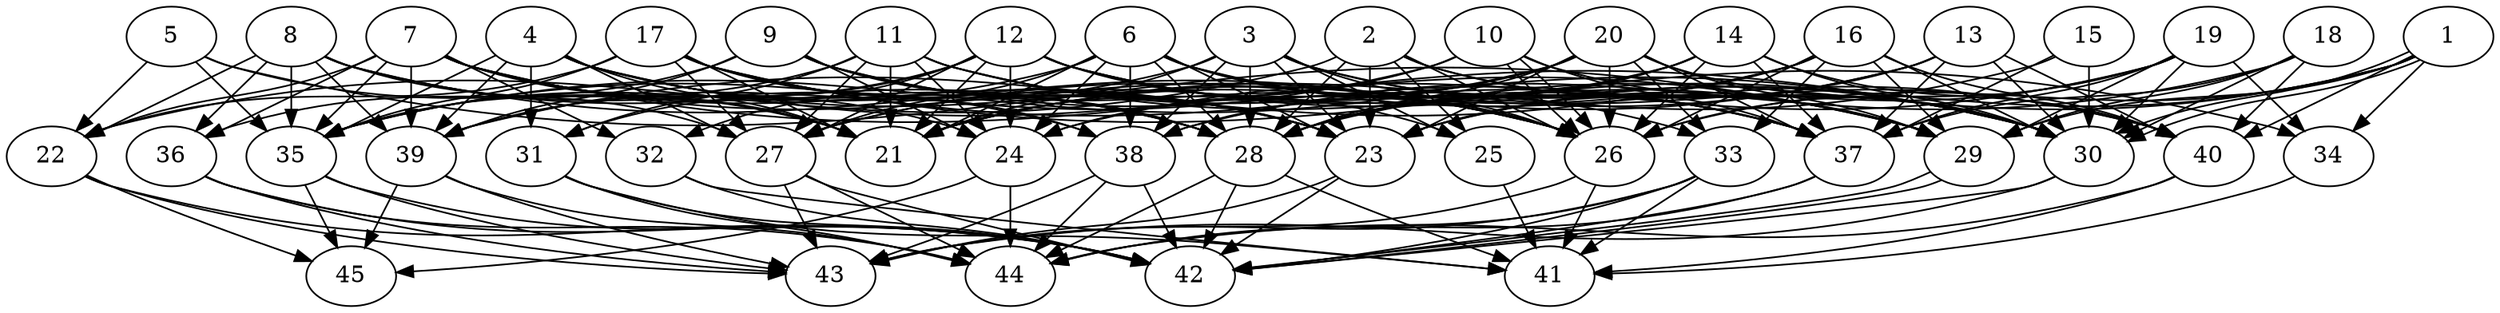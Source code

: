 // DAG automatically generated by daggen at Tue Aug  6 16:31:44 2019
// ./daggen --dot -n 45 --ccr 0.4 --fat 0.7 --regular 0.5 --density 0.8 --mindata 5242880 --maxdata 52428800 
digraph G {
  1 [size="122498560", alpha="0.04", expect_size="48999424"] 
  1 -> 23 [size ="48999424"]
  1 -> 26 [size ="48999424"]
  1 -> 28 [size ="48999424"]
  1 -> 29 [size ="48999424"]
  1 -> 30 [size ="48999424"]
  1 -> 30 [size ="48999424"]
  1 -> 34 [size ="48999424"]
  1 -> 40 [size ="48999424"]
  2 [size="62517760", alpha="0.14", expect_size="25007104"] 
  2 -> 22 [size ="25007104"]
  2 -> 23 [size ="25007104"]
  2 -> 25 [size ="25007104"]
  2 -> 26 [size ="25007104"]
  2 -> 28 [size ="25007104"]
  2 -> 29 [size ="25007104"]
  2 -> 30 [size ="25007104"]
  3 [size="127557120", alpha="0.10", expect_size="51022848"] 
  3 -> 21 [size ="51022848"]
  3 -> 23 [size ="51022848"]
  3 -> 25 [size ="51022848"]
  3 -> 26 [size ="51022848"]
  3 -> 28 [size ="51022848"]
  3 -> 29 [size ="51022848"]
  3 -> 38 [size ="51022848"]
  3 -> 39 [size ="51022848"]
  3 -> 40 [size ="51022848"]
  4 [size="107755520", alpha="0.11", expect_size="43102208"] 
  4 -> 21 [size ="43102208"]
  4 -> 23 [size ="43102208"]
  4 -> 26 [size ="43102208"]
  4 -> 27 [size ="43102208"]
  4 -> 28 [size ="43102208"]
  4 -> 29 [size ="43102208"]
  4 -> 31 [size ="43102208"]
  4 -> 35 [size ="43102208"]
  4 -> 39 [size ="43102208"]
  5 [size="77895680", alpha="0.10", expect_size="31158272"] 
  5 -> 21 [size ="31158272"]
  5 -> 22 [size ="31158272"]
  5 -> 29 [size ="31158272"]
  5 -> 35 [size ="31158272"]
  6 [size="75555840", alpha="0.03", expect_size="30222336"] 
  6 -> 21 [size ="30222336"]
  6 -> 23 [size ="30222336"]
  6 -> 24 [size ="30222336"]
  6 -> 26 [size ="30222336"]
  6 -> 27 [size ="30222336"]
  6 -> 28 [size ="30222336"]
  6 -> 35 [size ="30222336"]
  6 -> 37 [size ="30222336"]
  6 -> 38 [size ="30222336"]
  6 -> 40 [size ="30222336"]
  7 [size="14970880", alpha="0.11", expect_size="5988352"] 
  7 -> 21 [size ="5988352"]
  7 -> 22 [size ="5988352"]
  7 -> 23 [size ="5988352"]
  7 -> 24 [size ="5988352"]
  7 -> 26 [size ="5988352"]
  7 -> 28 [size ="5988352"]
  7 -> 30 [size ="5988352"]
  7 -> 32 [size ="5988352"]
  7 -> 35 [size ="5988352"]
  7 -> 36 [size ="5988352"]
  7 -> 39 [size ="5988352"]
  8 [size="117509120", alpha="0.07", expect_size="47003648"] 
  8 -> 22 [size ="47003648"]
  8 -> 26 [size ="47003648"]
  8 -> 27 [size ="47003648"]
  8 -> 28 [size ="47003648"]
  8 -> 35 [size ="47003648"]
  8 -> 36 [size ="47003648"]
  8 -> 38 [size ="47003648"]
  8 -> 39 [size ="47003648"]
  9 [size="14771200", alpha="0.13", expect_size="5908480"] 
  9 -> 23 [size ="5908480"]
  9 -> 24 [size ="5908480"]
  9 -> 26 [size ="5908480"]
  9 -> 28 [size ="5908480"]
  9 -> 36 [size ="5908480"]
  9 -> 37 [size ="5908480"]
  9 -> 39 [size ="5908480"]
  10 [size="76026880", alpha="0.12", expect_size="30410752"] 
  10 -> 21 [size ="30410752"]
  10 -> 26 [size ="30410752"]
  10 -> 26 [size ="30410752"]
  10 -> 30 [size ="30410752"]
  10 -> 35 [size ="30410752"]
  10 -> 37 [size ="30410752"]
  11 [size="121546240", alpha="0.11", expect_size="48618496"] 
  11 -> 21 [size ="48618496"]
  11 -> 24 [size ="48618496"]
  11 -> 27 [size ="48618496"]
  11 -> 30 [size ="48618496"]
  11 -> 31 [size ="48618496"]
  11 -> 33 [size ="48618496"]
  11 -> 35 [size ="48618496"]
  11 -> 37 [size ="48618496"]
  12 [size="27463680", alpha="0.16", expect_size="10985472"] 
  12 -> 21 [size ="10985472"]
  12 -> 24 [size ="10985472"]
  12 -> 25 [size ="10985472"]
  12 -> 27 [size ="10985472"]
  12 -> 29 [size ="10985472"]
  12 -> 30 [size ="10985472"]
  12 -> 31 [size ="10985472"]
  12 -> 32 [size ="10985472"]
  12 -> 37 [size ="10985472"]
  12 -> 39 [size ="10985472"]
  13 [size="110937600", alpha="0.05", expect_size="44375040"] 
  13 -> 21 [size ="44375040"]
  13 -> 23 [size ="44375040"]
  13 -> 27 [size ="44375040"]
  13 -> 30 [size ="44375040"]
  13 -> 37 [size ="44375040"]
  13 -> 40 [size ="44375040"]
  14 [size="54428160", alpha="0.02", expect_size="21771264"] 
  14 -> 26 [size ="21771264"]
  14 -> 27 [size ="21771264"]
  14 -> 28 [size ="21771264"]
  14 -> 30 [size ="21771264"]
  14 -> 37 [size ="21771264"]
  14 -> 38 [size ="21771264"]
  14 -> 40 [size ="21771264"]
  15 [size="116549120", alpha="0.04", expect_size="46619648"] 
  15 -> 21 [size ="46619648"]
  15 -> 30 [size ="46619648"]
  15 -> 37 [size ="46619648"]
  16 [size="59878400", alpha="0.19", expect_size="23951360"] 
  16 -> 21 [size ="23951360"]
  16 -> 26 [size ="23951360"]
  16 -> 28 [size ="23951360"]
  16 -> 29 [size ="23951360"]
  16 -> 30 [size ="23951360"]
  16 -> 33 [size ="23951360"]
  16 -> 39 [size ="23951360"]
  16 -> 40 [size ="23951360"]
  17 [size="79365120", alpha="0.19", expect_size="31746048"] 
  17 -> 21 [size ="31746048"]
  17 -> 22 [size ="31746048"]
  17 -> 23 [size ="31746048"]
  17 -> 27 [size ="31746048"]
  17 -> 30 [size ="31746048"]
  17 -> 34 [size ="31746048"]
  17 -> 35 [size ="31746048"]
  17 -> 38 [size ="31746048"]
  18 [size="26549760", alpha="0.18", expect_size="10619904"] 
  18 -> 29 [size ="10619904"]
  18 -> 30 [size ="10619904"]
  18 -> 37 [size ="10619904"]
  18 -> 38 [size ="10619904"]
  18 -> 40 [size ="10619904"]
  19 [size="66629120", alpha="0.17", expect_size="26651648"] 
  19 -> 23 [size ="26651648"]
  19 -> 24 [size ="26651648"]
  19 -> 26 [size ="26651648"]
  19 -> 29 [size ="26651648"]
  19 -> 30 [size ="26651648"]
  19 -> 34 [size ="26651648"]
  19 -> 37 [size ="26651648"]
  20 [size="24432640", alpha="0.16", expect_size="9773056"] 
  20 -> 23 [size ="9773056"]
  20 -> 24 [size ="9773056"]
  20 -> 26 [size ="9773056"]
  20 -> 28 [size ="9773056"]
  20 -> 29 [size ="9773056"]
  20 -> 30 [size ="9773056"]
  20 -> 33 [size ="9773056"]
  20 -> 35 [size ="9773056"]
  20 -> 37 [size ="9773056"]
  21 [size="92305920", alpha="0.13", expect_size="36922368"] 
  22 [size="39365120", alpha="0.18", expect_size="15746048"] 
  22 -> 42 [size ="15746048"]
  22 -> 43 [size ="15746048"]
  22 -> 45 [size ="15746048"]
  23 [size="16038400", alpha="0.03", expect_size="6415360"] 
  23 -> 42 [size ="6415360"]
  23 -> 43 [size ="6415360"]
  24 [size="43712000", alpha="0.03", expect_size="17484800"] 
  24 -> 44 [size ="17484800"]
  24 -> 45 [size ="17484800"]
  25 [size="54197760", alpha="0.15", expect_size="21679104"] 
  25 -> 41 [size ="21679104"]
  26 [size="76953600", alpha="0.17", expect_size="30781440"] 
  26 -> 41 [size ="30781440"]
  26 -> 43 [size ="30781440"]
  27 [size="69593600", alpha="0.00", expect_size="27837440"] 
  27 -> 42 [size ="27837440"]
  27 -> 43 [size ="27837440"]
  27 -> 44 [size ="27837440"]
  28 [size="63877120", alpha="0.00", expect_size="25550848"] 
  28 -> 41 [size ="25550848"]
  28 -> 42 [size ="25550848"]
  28 -> 44 [size ="25550848"]
  29 [size="50536960", alpha="0.01", expect_size="20214784"] 
  29 -> 42 [size ="20214784"]
  29 -> 42 [size ="20214784"]
  30 [size="34437120", alpha="0.12", expect_size="13774848"] 
  30 -> 42 [size ="13774848"]
  30 -> 43 [size ="13774848"]
  31 [size="126760960", alpha="0.02", expect_size="50704384"] 
  31 -> 41 [size ="50704384"]
  31 -> 42 [size ="50704384"]
  31 -> 44 [size ="50704384"]
  32 [size="83005440", alpha="0.14", expect_size="33202176"] 
  32 -> 41 [size ="33202176"]
  32 -> 42 [size ="33202176"]
  33 [size="70551040", alpha="0.03", expect_size="28220416"] 
  33 -> 41 [size ="28220416"]
  33 -> 42 [size ="28220416"]
  33 -> 43 [size ="28220416"]
  33 -> 44 [size ="28220416"]
  34 [size="85877760", alpha="0.19", expect_size="34351104"] 
  34 -> 41 [size ="34351104"]
  35 [size="105676800", alpha="0.12", expect_size="42270720"] 
  35 -> 42 [size ="42270720"]
  35 -> 43 [size ="42270720"]
  35 -> 45 [size ="42270720"]
  36 [size="76769280", alpha="0.13", expect_size="30707712"] 
  36 -> 42 [size ="30707712"]
  36 -> 43 [size ="30707712"]
  36 -> 44 [size ="30707712"]
  37 [size="61608960", alpha="0.05", expect_size="24643584"] 
  37 -> 42 [size ="24643584"]
  37 -> 44 [size ="24643584"]
  38 [size="62056960", alpha="0.00", expect_size="24822784"] 
  38 -> 42 [size ="24822784"]
  38 -> 43 [size ="24822784"]
  38 -> 44 [size ="24822784"]
  39 [size="64555520", alpha="0.04", expect_size="25822208"] 
  39 -> 43 [size ="25822208"]
  39 -> 44 [size ="25822208"]
  39 -> 45 [size ="25822208"]
  40 [size="70771200", alpha="0.10", expect_size="28308480"] 
  40 -> 41 [size ="28308480"]
  40 -> 44 [size ="28308480"]
  41 [size="25656320", alpha="0.09", expect_size="10262528"] 
  42 [size="37655040", alpha="0.12", expect_size="15062016"] 
  43 [size="121126400", alpha="0.16", expect_size="48450560"] 
  44 [size="20003840", alpha="0.06", expect_size="8001536"] 
  45 [size="129505280", alpha="0.02", expect_size="51802112"] 
}
